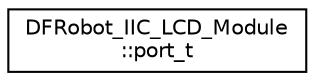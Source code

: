digraph "Graphical Class Hierarchy"
{
  edge [fontname="Helvetica",fontsize="10",labelfontname="Helvetica",labelfontsize="10"];
  node [fontname="Helvetica",fontsize="10",shape=record];
  rankdir="LR";
  Node1 [label="DFRobot_IIC_LCD_Module\l::port_t",height=0.2,width=0.4,color="black", fillcolor="white", style="filled",URL="$de/dd0/unionDFRobot__IIC__LCD__Module_1_1port__t.html"];
}
